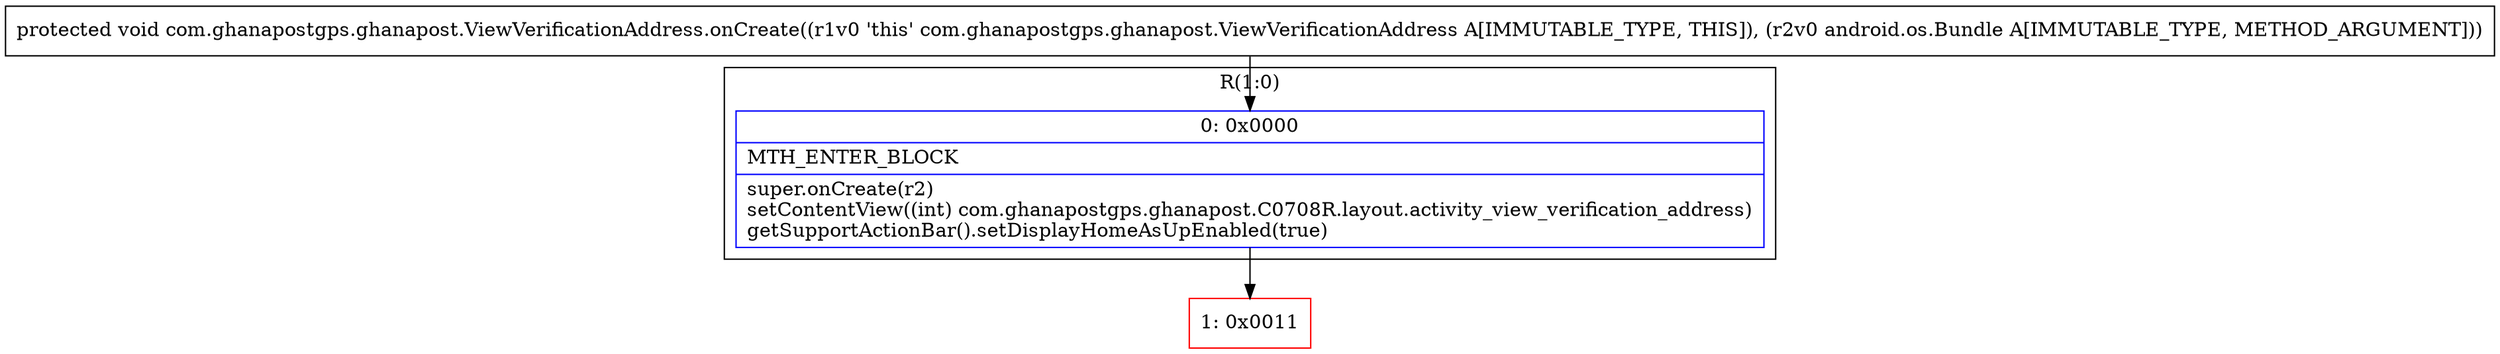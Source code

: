 digraph "CFG forcom.ghanapostgps.ghanapost.ViewVerificationAddress.onCreate(Landroid\/os\/Bundle;)V" {
subgraph cluster_Region_438140974 {
label = "R(1:0)";
node [shape=record,color=blue];
Node_0 [shape=record,label="{0\:\ 0x0000|MTH_ENTER_BLOCK\l|super.onCreate(r2)\lsetContentView((int) com.ghanapostgps.ghanapost.C0708R.layout.activity_view_verification_address)\lgetSupportActionBar().setDisplayHomeAsUpEnabled(true)\l}"];
}
Node_1 [shape=record,color=red,label="{1\:\ 0x0011}"];
MethodNode[shape=record,label="{protected void com.ghanapostgps.ghanapost.ViewVerificationAddress.onCreate((r1v0 'this' com.ghanapostgps.ghanapost.ViewVerificationAddress A[IMMUTABLE_TYPE, THIS]), (r2v0 android.os.Bundle A[IMMUTABLE_TYPE, METHOD_ARGUMENT])) }"];
MethodNode -> Node_0;
Node_0 -> Node_1;
}

